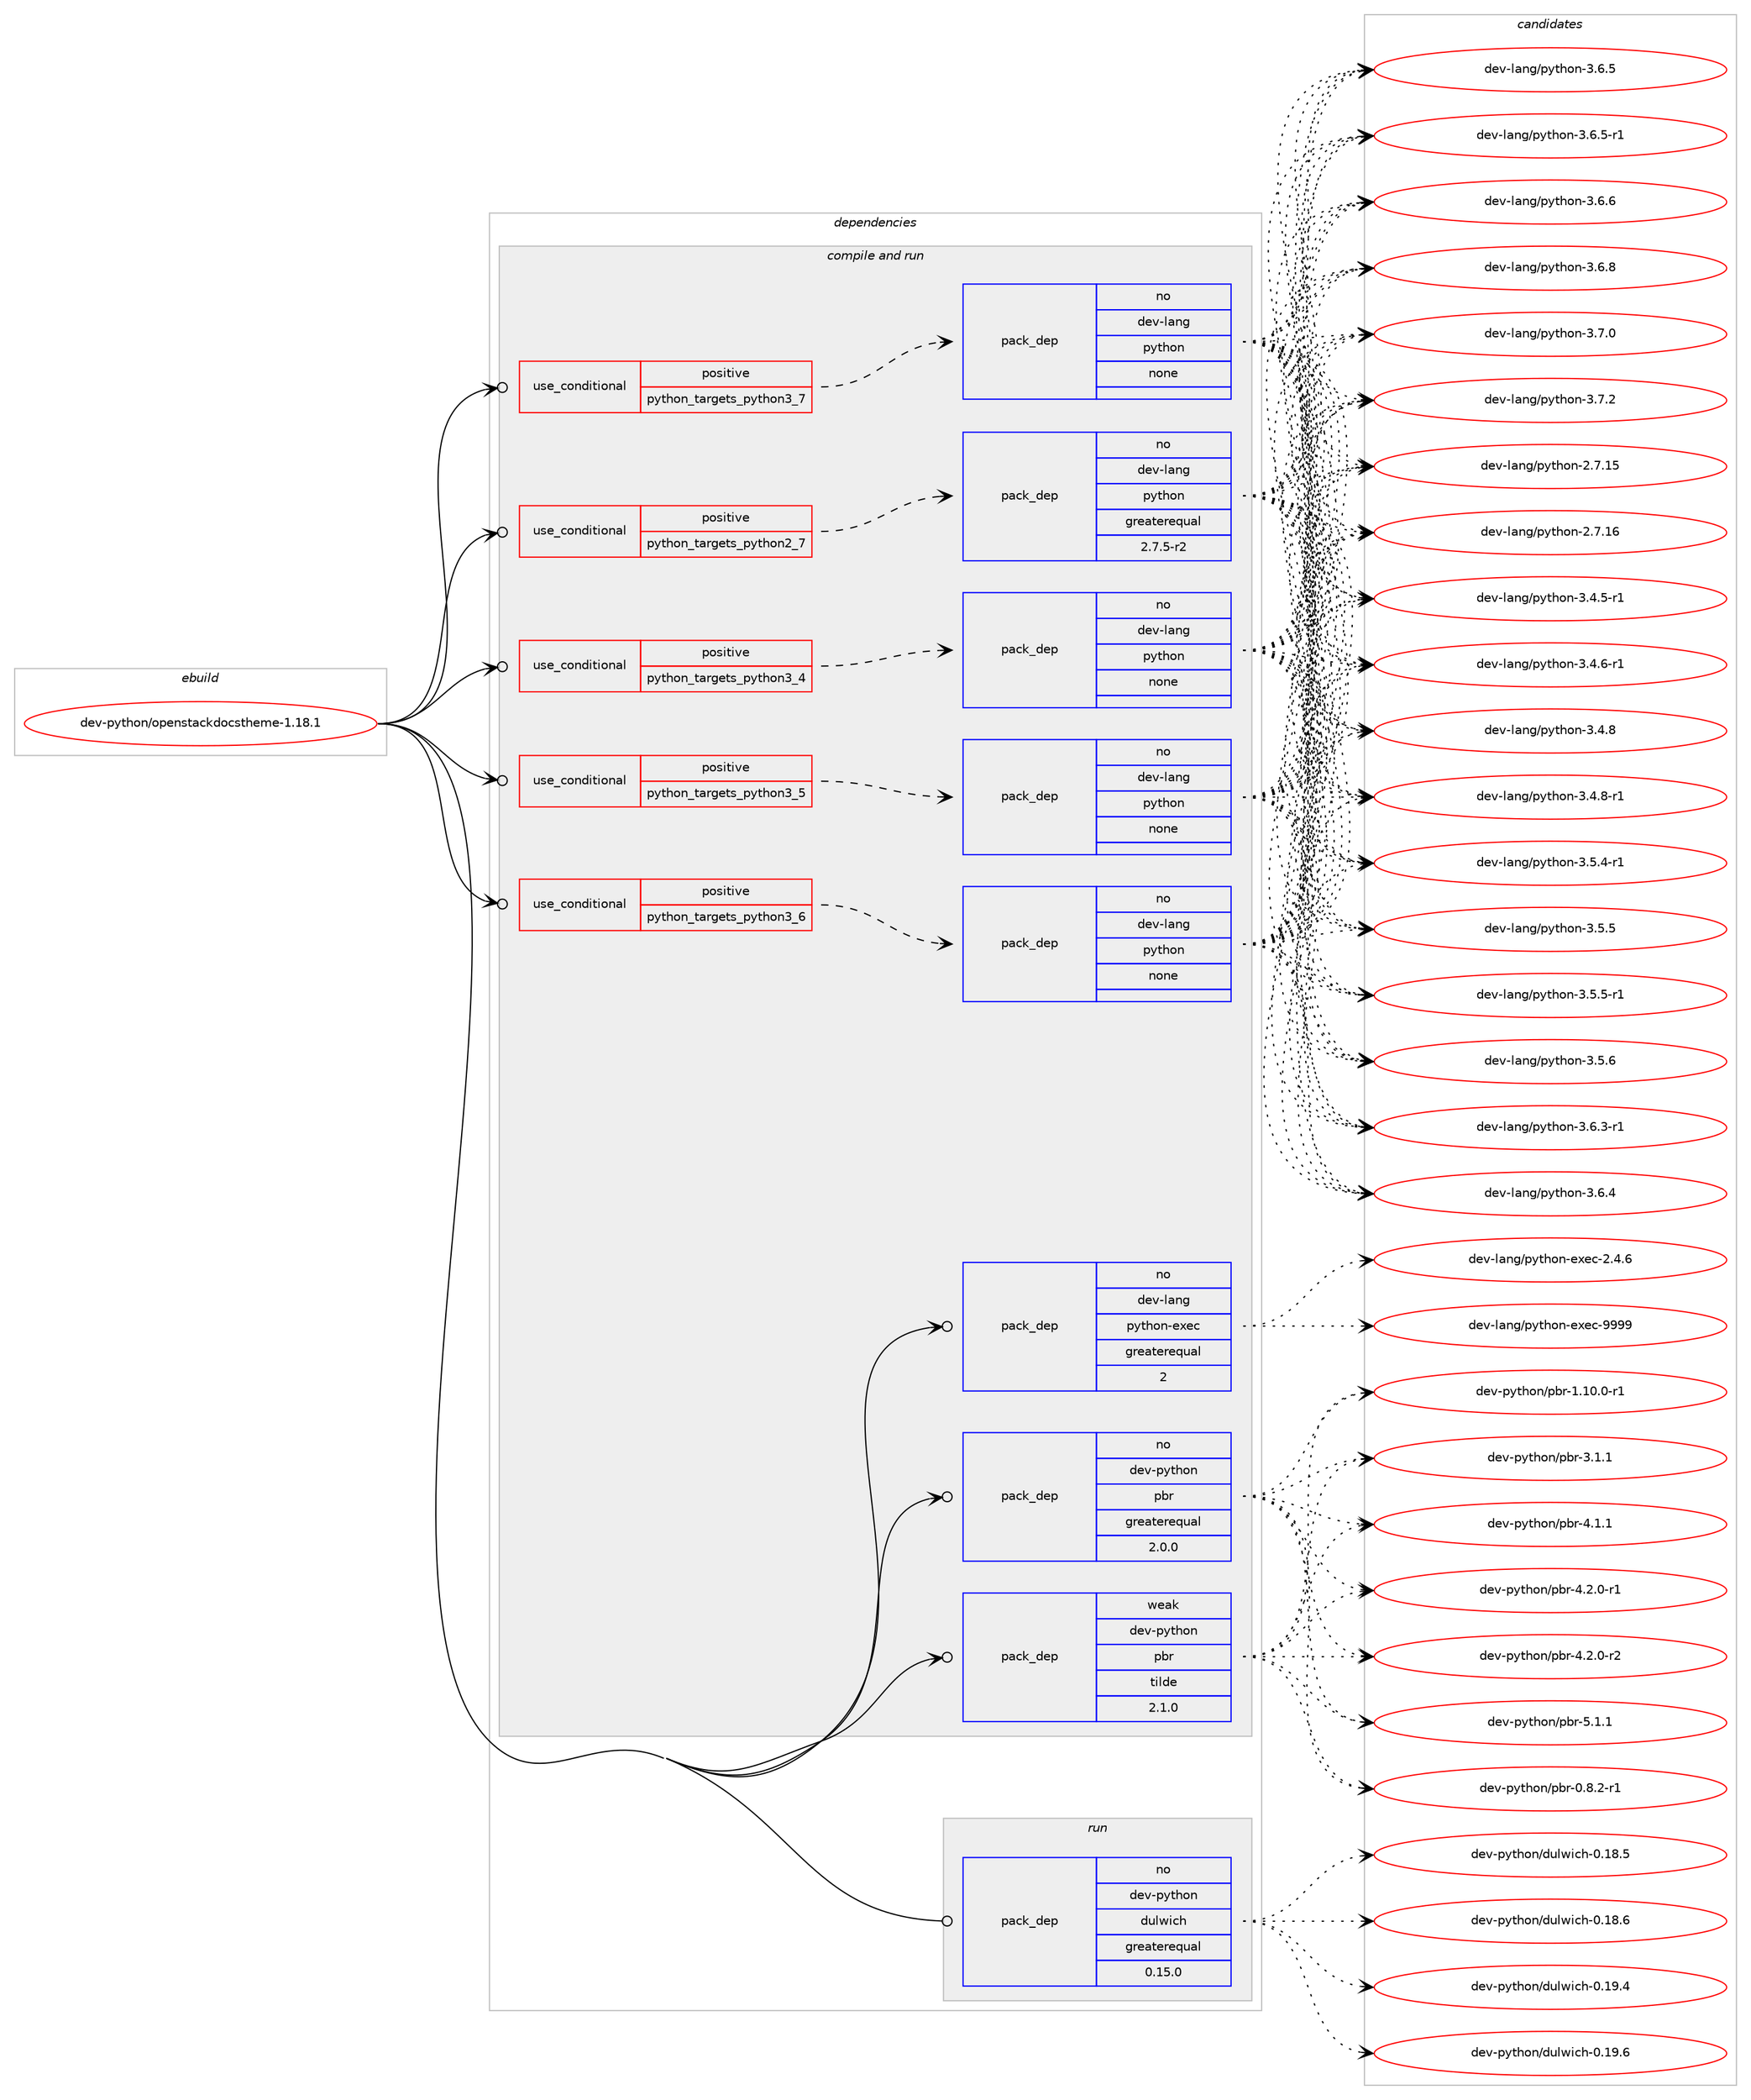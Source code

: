 digraph prolog {

# *************
# Graph options
# *************

newrank=true;
concentrate=true;
compound=true;
graph [rankdir=LR,fontname=Helvetica,fontsize=10,ranksep=1.5];#, ranksep=2.5, nodesep=0.2];
edge  [arrowhead=vee];
node  [fontname=Helvetica,fontsize=10];

# **********
# The ebuild
# **********

subgraph cluster_leftcol {
color=gray;
rank=same;
label=<<i>ebuild</i>>;
id [label="dev-python/openstackdocstheme-1.18.1", color=red, width=4, href="../dev-python/openstackdocstheme-1.18.1.svg"];
}

# ****************
# The dependencies
# ****************

subgraph cluster_midcol {
color=gray;
label=<<i>dependencies</i>>;
subgraph cluster_compile {
fillcolor="#eeeeee";
style=filled;
label=<<i>compile</i>>;
}
subgraph cluster_compileandrun {
fillcolor="#eeeeee";
style=filled;
label=<<i>compile and run</i>>;
subgraph cond378560 {
dependency1422020 [label=<<TABLE BORDER="0" CELLBORDER="1" CELLSPACING="0" CELLPADDING="4"><TR><TD ROWSPAN="3" CELLPADDING="10">use_conditional</TD></TR><TR><TD>positive</TD></TR><TR><TD>python_targets_python2_7</TD></TR></TABLE>>, shape=none, color=red];
subgraph pack1020183 {
dependency1422021 [label=<<TABLE BORDER="0" CELLBORDER="1" CELLSPACING="0" CELLPADDING="4" WIDTH="220"><TR><TD ROWSPAN="6" CELLPADDING="30">pack_dep</TD></TR><TR><TD WIDTH="110">no</TD></TR><TR><TD>dev-lang</TD></TR><TR><TD>python</TD></TR><TR><TD>greaterequal</TD></TR><TR><TD>2.7.5-r2</TD></TR></TABLE>>, shape=none, color=blue];
}
dependency1422020:e -> dependency1422021:w [weight=20,style="dashed",arrowhead="vee"];
}
id:e -> dependency1422020:w [weight=20,style="solid",arrowhead="odotvee"];
subgraph cond378561 {
dependency1422022 [label=<<TABLE BORDER="0" CELLBORDER="1" CELLSPACING="0" CELLPADDING="4"><TR><TD ROWSPAN="3" CELLPADDING="10">use_conditional</TD></TR><TR><TD>positive</TD></TR><TR><TD>python_targets_python3_4</TD></TR></TABLE>>, shape=none, color=red];
subgraph pack1020184 {
dependency1422023 [label=<<TABLE BORDER="0" CELLBORDER="1" CELLSPACING="0" CELLPADDING="4" WIDTH="220"><TR><TD ROWSPAN="6" CELLPADDING="30">pack_dep</TD></TR><TR><TD WIDTH="110">no</TD></TR><TR><TD>dev-lang</TD></TR><TR><TD>python</TD></TR><TR><TD>none</TD></TR><TR><TD></TD></TR></TABLE>>, shape=none, color=blue];
}
dependency1422022:e -> dependency1422023:w [weight=20,style="dashed",arrowhead="vee"];
}
id:e -> dependency1422022:w [weight=20,style="solid",arrowhead="odotvee"];
subgraph cond378562 {
dependency1422024 [label=<<TABLE BORDER="0" CELLBORDER="1" CELLSPACING="0" CELLPADDING="4"><TR><TD ROWSPAN="3" CELLPADDING="10">use_conditional</TD></TR><TR><TD>positive</TD></TR><TR><TD>python_targets_python3_5</TD></TR></TABLE>>, shape=none, color=red];
subgraph pack1020185 {
dependency1422025 [label=<<TABLE BORDER="0" CELLBORDER="1" CELLSPACING="0" CELLPADDING="4" WIDTH="220"><TR><TD ROWSPAN="6" CELLPADDING="30">pack_dep</TD></TR><TR><TD WIDTH="110">no</TD></TR><TR><TD>dev-lang</TD></TR><TR><TD>python</TD></TR><TR><TD>none</TD></TR><TR><TD></TD></TR></TABLE>>, shape=none, color=blue];
}
dependency1422024:e -> dependency1422025:w [weight=20,style="dashed",arrowhead="vee"];
}
id:e -> dependency1422024:w [weight=20,style="solid",arrowhead="odotvee"];
subgraph cond378563 {
dependency1422026 [label=<<TABLE BORDER="0" CELLBORDER="1" CELLSPACING="0" CELLPADDING="4"><TR><TD ROWSPAN="3" CELLPADDING="10">use_conditional</TD></TR><TR><TD>positive</TD></TR><TR><TD>python_targets_python3_6</TD></TR></TABLE>>, shape=none, color=red];
subgraph pack1020186 {
dependency1422027 [label=<<TABLE BORDER="0" CELLBORDER="1" CELLSPACING="0" CELLPADDING="4" WIDTH="220"><TR><TD ROWSPAN="6" CELLPADDING="30">pack_dep</TD></TR><TR><TD WIDTH="110">no</TD></TR><TR><TD>dev-lang</TD></TR><TR><TD>python</TD></TR><TR><TD>none</TD></TR><TR><TD></TD></TR></TABLE>>, shape=none, color=blue];
}
dependency1422026:e -> dependency1422027:w [weight=20,style="dashed",arrowhead="vee"];
}
id:e -> dependency1422026:w [weight=20,style="solid",arrowhead="odotvee"];
subgraph cond378564 {
dependency1422028 [label=<<TABLE BORDER="0" CELLBORDER="1" CELLSPACING="0" CELLPADDING="4"><TR><TD ROWSPAN="3" CELLPADDING="10">use_conditional</TD></TR><TR><TD>positive</TD></TR><TR><TD>python_targets_python3_7</TD></TR></TABLE>>, shape=none, color=red];
subgraph pack1020187 {
dependency1422029 [label=<<TABLE BORDER="0" CELLBORDER="1" CELLSPACING="0" CELLPADDING="4" WIDTH="220"><TR><TD ROWSPAN="6" CELLPADDING="30">pack_dep</TD></TR><TR><TD WIDTH="110">no</TD></TR><TR><TD>dev-lang</TD></TR><TR><TD>python</TD></TR><TR><TD>none</TD></TR><TR><TD></TD></TR></TABLE>>, shape=none, color=blue];
}
dependency1422028:e -> dependency1422029:w [weight=20,style="dashed",arrowhead="vee"];
}
id:e -> dependency1422028:w [weight=20,style="solid",arrowhead="odotvee"];
subgraph pack1020188 {
dependency1422030 [label=<<TABLE BORDER="0" CELLBORDER="1" CELLSPACING="0" CELLPADDING="4" WIDTH="220"><TR><TD ROWSPAN="6" CELLPADDING="30">pack_dep</TD></TR><TR><TD WIDTH="110">no</TD></TR><TR><TD>dev-lang</TD></TR><TR><TD>python-exec</TD></TR><TR><TD>greaterequal</TD></TR><TR><TD>2</TD></TR></TABLE>>, shape=none, color=blue];
}
id:e -> dependency1422030:w [weight=20,style="solid",arrowhead="odotvee"];
subgraph pack1020189 {
dependency1422031 [label=<<TABLE BORDER="0" CELLBORDER="1" CELLSPACING="0" CELLPADDING="4" WIDTH="220"><TR><TD ROWSPAN="6" CELLPADDING="30">pack_dep</TD></TR><TR><TD WIDTH="110">no</TD></TR><TR><TD>dev-python</TD></TR><TR><TD>pbr</TD></TR><TR><TD>greaterequal</TD></TR><TR><TD>2.0.0</TD></TR></TABLE>>, shape=none, color=blue];
}
id:e -> dependency1422031:w [weight=20,style="solid",arrowhead="odotvee"];
subgraph pack1020190 {
dependency1422032 [label=<<TABLE BORDER="0" CELLBORDER="1" CELLSPACING="0" CELLPADDING="4" WIDTH="220"><TR><TD ROWSPAN="6" CELLPADDING="30">pack_dep</TD></TR><TR><TD WIDTH="110">weak</TD></TR><TR><TD>dev-python</TD></TR><TR><TD>pbr</TD></TR><TR><TD>tilde</TD></TR><TR><TD>2.1.0</TD></TR></TABLE>>, shape=none, color=blue];
}
id:e -> dependency1422032:w [weight=20,style="solid",arrowhead="odotvee"];
}
subgraph cluster_run {
fillcolor="#eeeeee";
style=filled;
label=<<i>run</i>>;
subgraph pack1020191 {
dependency1422033 [label=<<TABLE BORDER="0" CELLBORDER="1" CELLSPACING="0" CELLPADDING="4" WIDTH="220"><TR><TD ROWSPAN="6" CELLPADDING="30">pack_dep</TD></TR><TR><TD WIDTH="110">no</TD></TR><TR><TD>dev-python</TD></TR><TR><TD>dulwich</TD></TR><TR><TD>greaterequal</TD></TR><TR><TD>0.15.0</TD></TR></TABLE>>, shape=none, color=blue];
}
id:e -> dependency1422033:w [weight=20,style="solid",arrowhead="odot"];
}
}

# **************
# The candidates
# **************

subgraph cluster_choices {
rank=same;
color=gray;
label=<<i>candidates</i>>;

subgraph choice1020183 {
color=black;
nodesep=1;
choice10010111845108971101034711212111610411111045504655464953 [label="dev-lang/python-2.7.15", color=red, width=4,href="../dev-lang/python-2.7.15.svg"];
choice10010111845108971101034711212111610411111045504655464954 [label="dev-lang/python-2.7.16", color=red, width=4,href="../dev-lang/python-2.7.16.svg"];
choice1001011184510897110103471121211161041111104551465246534511449 [label="dev-lang/python-3.4.5-r1", color=red, width=4,href="../dev-lang/python-3.4.5-r1.svg"];
choice1001011184510897110103471121211161041111104551465246544511449 [label="dev-lang/python-3.4.6-r1", color=red, width=4,href="../dev-lang/python-3.4.6-r1.svg"];
choice100101118451089711010347112121116104111110455146524656 [label="dev-lang/python-3.4.8", color=red, width=4,href="../dev-lang/python-3.4.8.svg"];
choice1001011184510897110103471121211161041111104551465246564511449 [label="dev-lang/python-3.4.8-r1", color=red, width=4,href="../dev-lang/python-3.4.8-r1.svg"];
choice1001011184510897110103471121211161041111104551465346524511449 [label="dev-lang/python-3.5.4-r1", color=red, width=4,href="../dev-lang/python-3.5.4-r1.svg"];
choice100101118451089711010347112121116104111110455146534653 [label="dev-lang/python-3.5.5", color=red, width=4,href="../dev-lang/python-3.5.5.svg"];
choice1001011184510897110103471121211161041111104551465346534511449 [label="dev-lang/python-3.5.5-r1", color=red, width=4,href="../dev-lang/python-3.5.5-r1.svg"];
choice100101118451089711010347112121116104111110455146534654 [label="dev-lang/python-3.5.6", color=red, width=4,href="../dev-lang/python-3.5.6.svg"];
choice1001011184510897110103471121211161041111104551465446514511449 [label="dev-lang/python-3.6.3-r1", color=red, width=4,href="../dev-lang/python-3.6.3-r1.svg"];
choice100101118451089711010347112121116104111110455146544652 [label="dev-lang/python-3.6.4", color=red, width=4,href="../dev-lang/python-3.6.4.svg"];
choice100101118451089711010347112121116104111110455146544653 [label="dev-lang/python-3.6.5", color=red, width=4,href="../dev-lang/python-3.6.5.svg"];
choice1001011184510897110103471121211161041111104551465446534511449 [label="dev-lang/python-3.6.5-r1", color=red, width=4,href="../dev-lang/python-3.6.5-r1.svg"];
choice100101118451089711010347112121116104111110455146544654 [label="dev-lang/python-3.6.6", color=red, width=4,href="../dev-lang/python-3.6.6.svg"];
choice100101118451089711010347112121116104111110455146544656 [label="dev-lang/python-3.6.8", color=red, width=4,href="../dev-lang/python-3.6.8.svg"];
choice100101118451089711010347112121116104111110455146554648 [label="dev-lang/python-3.7.0", color=red, width=4,href="../dev-lang/python-3.7.0.svg"];
choice100101118451089711010347112121116104111110455146554650 [label="dev-lang/python-3.7.2", color=red, width=4,href="../dev-lang/python-3.7.2.svg"];
dependency1422021:e -> choice10010111845108971101034711212111610411111045504655464953:w [style=dotted,weight="100"];
dependency1422021:e -> choice10010111845108971101034711212111610411111045504655464954:w [style=dotted,weight="100"];
dependency1422021:e -> choice1001011184510897110103471121211161041111104551465246534511449:w [style=dotted,weight="100"];
dependency1422021:e -> choice1001011184510897110103471121211161041111104551465246544511449:w [style=dotted,weight="100"];
dependency1422021:e -> choice100101118451089711010347112121116104111110455146524656:w [style=dotted,weight="100"];
dependency1422021:e -> choice1001011184510897110103471121211161041111104551465246564511449:w [style=dotted,weight="100"];
dependency1422021:e -> choice1001011184510897110103471121211161041111104551465346524511449:w [style=dotted,weight="100"];
dependency1422021:e -> choice100101118451089711010347112121116104111110455146534653:w [style=dotted,weight="100"];
dependency1422021:e -> choice1001011184510897110103471121211161041111104551465346534511449:w [style=dotted,weight="100"];
dependency1422021:e -> choice100101118451089711010347112121116104111110455146534654:w [style=dotted,weight="100"];
dependency1422021:e -> choice1001011184510897110103471121211161041111104551465446514511449:w [style=dotted,weight="100"];
dependency1422021:e -> choice100101118451089711010347112121116104111110455146544652:w [style=dotted,weight="100"];
dependency1422021:e -> choice100101118451089711010347112121116104111110455146544653:w [style=dotted,weight="100"];
dependency1422021:e -> choice1001011184510897110103471121211161041111104551465446534511449:w [style=dotted,weight="100"];
dependency1422021:e -> choice100101118451089711010347112121116104111110455146544654:w [style=dotted,weight="100"];
dependency1422021:e -> choice100101118451089711010347112121116104111110455146544656:w [style=dotted,weight="100"];
dependency1422021:e -> choice100101118451089711010347112121116104111110455146554648:w [style=dotted,weight="100"];
dependency1422021:e -> choice100101118451089711010347112121116104111110455146554650:w [style=dotted,weight="100"];
}
subgraph choice1020184 {
color=black;
nodesep=1;
choice10010111845108971101034711212111610411111045504655464953 [label="dev-lang/python-2.7.15", color=red, width=4,href="../dev-lang/python-2.7.15.svg"];
choice10010111845108971101034711212111610411111045504655464954 [label="dev-lang/python-2.7.16", color=red, width=4,href="../dev-lang/python-2.7.16.svg"];
choice1001011184510897110103471121211161041111104551465246534511449 [label="dev-lang/python-3.4.5-r1", color=red, width=4,href="../dev-lang/python-3.4.5-r1.svg"];
choice1001011184510897110103471121211161041111104551465246544511449 [label="dev-lang/python-3.4.6-r1", color=red, width=4,href="../dev-lang/python-3.4.6-r1.svg"];
choice100101118451089711010347112121116104111110455146524656 [label="dev-lang/python-3.4.8", color=red, width=4,href="../dev-lang/python-3.4.8.svg"];
choice1001011184510897110103471121211161041111104551465246564511449 [label="dev-lang/python-3.4.8-r1", color=red, width=4,href="../dev-lang/python-3.4.8-r1.svg"];
choice1001011184510897110103471121211161041111104551465346524511449 [label="dev-lang/python-3.5.4-r1", color=red, width=4,href="../dev-lang/python-3.5.4-r1.svg"];
choice100101118451089711010347112121116104111110455146534653 [label="dev-lang/python-3.5.5", color=red, width=4,href="../dev-lang/python-3.5.5.svg"];
choice1001011184510897110103471121211161041111104551465346534511449 [label="dev-lang/python-3.5.5-r1", color=red, width=4,href="../dev-lang/python-3.5.5-r1.svg"];
choice100101118451089711010347112121116104111110455146534654 [label="dev-lang/python-3.5.6", color=red, width=4,href="../dev-lang/python-3.5.6.svg"];
choice1001011184510897110103471121211161041111104551465446514511449 [label="dev-lang/python-3.6.3-r1", color=red, width=4,href="../dev-lang/python-3.6.3-r1.svg"];
choice100101118451089711010347112121116104111110455146544652 [label="dev-lang/python-3.6.4", color=red, width=4,href="../dev-lang/python-3.6.4.svg"];
choice100101118451089711010347112121116104111110455146544653 [label="dev-lang/python-3.6.5", color=red, width=4,href="../dev-lang/python-3.6.5.svg"];
choice1001011184510897110103471121211161041111104551465446534511449 [label="dev-lang/python-3.6.5-r1", color=red, width=4,href="../dev-lang/python-3.6.5-r1.svg"];
choice100101118451089711010347112121116104111110455146544654 [label="dev-lang/python-3.6.6", color=red, width=4,href="../dev-lang/python-3.6.6.svg"];
choice100101118451089711010347112121116104111110455146544656 [label="dev-lang/python-3.6.8", color=red, width=4,href="../dev-lang/python-3.6.8.svg"];
choice100101118451089711010347112121116104111110455146554648 [label="dev-lang/python-3.7.0", color=red, width=4,href="../dev-lang/python-3.7.0.svg"];
choice100101118451089711010347112121116104111110455146554650 [label="dev-lang/python-3.7.2", color=red, width=4,href="../dev-lang/python-3.7.2.svg"];
dependency1422023:e -> choice10010111845108971101034711212111610411111045504655464953:w [style=dotted,weight="100"];
dependency1422023:e -> choice10010111845108971101034711212111610411111045504655464954:w [style=dotted,weight="100"];
dependency1422023:e -> choice1001011184510897110103471121211161041111104551465246534511449:w [style=dotted,weight="100"];
dependency1422023:e -> choice1001011184510897110103471121211161041111104551465246544511449:w [style=dotted,weight="100"];
dependency1422023:e -> choice100101118451089711010347112121116104111110455146524656:w [style=dotted,weight="100"];
dependency1422023:e -> choice1001011184510897110103471121211161041111104551465246564511449:w [style=dotted,weight="100"];
dependency1422023:e -> choice1001011184510897110103471121211161041111104551465346524511449:w [style=dotted,weight="100"];
dependency1422023:e -> choice100101118451089711010347112121116104111110455146534653:w [style=dotted,weight="100"];
dependency1422023:e -> choice1001011184510897110103471121211161041111104551465346534511449:w [style=dotted,weight="100"];
dependency1422023:e -> choice100101118451089711010347112121116104111110455146534654:w [style=dotted,weight="100"];
dependency1422023:e -> choice1001011184510897110103471121211161041111104551465446514511449:w [style=dotted,weight="100"];
dependency1422023:e -> choice100101118451089711010347112121116104111110455146544652:w [style=dotted,weight="100"];
dependency1422023:e -> choice100101118451089711010347112121116104111110455146544653:w [style=dotted,weight="100"];
dependency1422023:e -> choice1001011184510897110103471121211161041111104551465446534511449:w [style=dotted,weight="100"];
dependency1422023:e -> choice100101118451089711010347112121116104111110455146544654:w [style=dotted,weight="100"];
dependency1422023:e -> choice100101118451089711010347112121116104111110455146544656:w [style=dotted,weight="100"];
dependency1422023:e -> choice100101118451089711010347112121116104111110455146554648:w [style=dotted,weight="100"];
dependency1422023:e -> choice100101118451089711010347112121116104111110455146554650:w [style=dotted,weight="100"];
}
subgraph choice1020185 {
color=black;
nodesep=1;
choice10010111845108971101034711212111610411111045504655464953 [label="dev-lang/python-2.7.15", color=red, width=4,href="../dev-lang/python-2.7.15.svg"];
choice10010111845108971101034711212111610411111045504655464954 [label="dev-lang/python-2.7.16", color=red, width=4,href="../dev-lang/python-2.7.16.svg"];
choice1001011184510897110103471121211161041111104551465246534511449 [label="dev-lang/python-3.4.5-r1", color=red, width=4,href="../dev-lang/python-3.4.5-r1.svg"];
choice1001011184510897110103471121211161041111104551465246544511449 [label="dev-lang/python-3.4.6-r1", color=red, width=4,href="../dev-lang/python-3.4.6-r1.svg"];
choice100101118451089711010347112121116104111110455146524656 [label="dev-lang/python-3.4.8", color=red, width=4,href="../dev-lang/python-3.4.8.svg"];
choice1001011184510897110103471121211161041111104551465246564511449 [label="dev-lang/python-3.4.8-r1", color=red, width=4,href="../dev-lang/python-3.4.8-r1.svg"];
choice1001011184510897110103471121211161041111104551465346524511449 [label="dev-lang/python-3.5.4-r1", color=red, width=4,href="../dev-lang/python-3.5.4-r1.svg"];
choice100101118451089711010347112121116104111110455146534653 [label="dev-lang/python-3.5.5", color=red, width=4,href="../dev-lang/python-3.5.5.svg"];
choice1001011184510897110103471121211161041111104551465346534511449 [label="dev-lang/python-3.5.5-r1", color=red, width=4,href="../dev-lang/python-3.5.5-r1.svg"];
choice100101118451089711010347112121116104111110455146534654 [label="dev-lang/python-3.5.6", color=red, width=4,href="../dev-lang/python-3.5.6.svg"];
choice1001011184510897110103471121211161041111104551465446514511449 [label="dev-lang/python-3.6.3-r1", color=red, width=4,href="../dev-lang/python-3.6.3-r1.svg"];
choice100101118451089711010347112121116104111110455146544652 [label="dev-lang/python-3.6.4", color=red, width=4,href="../dev-lang/python-3.6.4.svg"];
choice100101118451089711010347112121116104111110455146544653 [label="dev-lang/python-3.6.5", color=red, width=4,href="../dev-lang/python-3.6.5.svg"];
choice1001011184510897110103471121211161041111104551465446534511449 [label="dev-lang/python-3.6.5-r1", color=red, width=4,href="../dev-lang/python-3.6.5-r1.svg"];
choice100101118451089711010347112121116104111110455146544654 [label="dev-lang/python-3.6.6", color=red, width=4,href="../dev-lang/python-3.6.6.svg"];
choice100101118451089711010347112121116104111110455146544656 [label="dev-lang/python-3.6.8", color=red, width=4,href="../dev-lang/python-3.6.8.svg"];
choice100101118451089711010347112121116104111110455146554648 [label="dev-lang/python-3.7.0", color=red, width=4,href="../dev-lang/python-3.7.0.svg"];
choice100101118451089711010347112121116104111110455146554650 [label="dev-lang/python-3.7.2", color=red, width=4,href="../dev-lang/python-3.7.2.svg"];
dependency1422025:e -> choice10010111845108971101034711212111610411111045504655464953:w [style=dotted,weight="100"];
dependency1422025:e -> choice10010111845108971101034711212111610411111045504655464954:w [style=dotted,weight="100"];
dependency1422025:e -> choice1001011184510897110103471121211161041111104551465246534511449:w [style=dotted,weight="100"];
dependency1422025:e -> choice1001011184510897110103471121211161041111104551465246544511449:w [style=dotted,weight="100"];
dependency1422025:e -> choice100101118451089711010347112121116104111110455146524656:w [style=dotted,weight="100"];
dependency1422025:e -> choice1001011184510897110103471121211161041111104551465246564511449:w [style=dotted,weight="100"];
dependency1422025:e -> choice1001011184510897110103471121211161041111104551465346524511449:w [style=dotted,weight="100"];
dependency1422025:e -> choice100101118451089711010347112121116104111110455146534653:w [style=dotted,weight="100"];
dependency1422025:e -> choice1001011184510897110103471121211161041111104551465346534511449:w [style=dotted,weight="100"];
dependency1422025:e -> choice100101118451089711010347112121116104111110455146534654:w [style=dotted,weight="100"];
dependency1422025:e -> choice1001011184510897110103471121211161041111104551465446514511449:w [style=dotted,weight="100"];
dependency1422025:e -> choice100101118451089711010347112121116104111110455146544652:w [style=dotted,weight="100"];
dependency1422025:e -> choice100101118451089711010347112121116104111110455146544653:w [style=dotted,weight="100"];
dependency1422025:e -> choice1001011184510897110103471121211161041111104551465446534511449:w [style=dotted,weight="100"];
dependency1422025:e -> choice100101118451089711010347112121116104111110455146544654:w [style=dotted,weight="100"];
dependency1422025:e -> choice100101118451089711010347112121116104111110455146544656:w [style=dotted,weight="100"];
dependency1422025:e -> choice100101118451089711010347112121116104111110455146554648:w [style=dotted,weight="100"];
dependency1422025:e -> choice100101118451089711010347112121116104111110455146554650:w [style=dotted,weight="100"];
}
subgraph choice1020186 {
color=black;
nodesep=1;
choice10010111845108971101034711212111610411111045504655464953 [label="dev-lang/python-2.7.15", color=red, width=4,href="../dev-lang/python-2.7.15.svg"];
choice10010111845108971101034711212111610411111045504655464954 [label="dev-lang/python-2.7.16", color=red, width=4,href="../dev-lang/python-2.7.16.svg"];
choice1001011184510897110103471121211161041111104551465246534511449 [label="dev-lang/python-3.4.5-r1", color=red, width=4,href="../dev-lang/python-3.4.5-r1.svg"];
choice1001011184510897110103471121211161041111104551465246544511449 [label="dev-lang/python-3.4.6-r1", color=red, width=4,href="../dev-lang/python-3.4.6-r1.svg"];
choice100101118451089711010347112121116104111110455146524656 [label="dev-lang/python-3.4.8", color=red, width=4,href="../dev-lang/python-3.4.8.svg"];
choice1001011184510897110103471121211161041111104551465246564511449 [label="dev-lang/python-3.4.8-r1", color=red, width=4,href="../dev-lang/python-3.4.8-r1.svg"];
choice1001011184510897110103471121211161041111104551465346524511449 [label="dev-lang/python-3.5.4-r1", color=red, width=4,href="../dev-lang/python-3.5.4-r1.svg"];
choice100101118451089711010347112121116104111110455146534653 [label="dev-lang/python-3.5.5", color=red, width=4,href="../dev-lang/python-3.5.5.svg"];
choice1001011184510897110103471121211161041111104551465346534511449 [label="dev-lang/python-3.5.5-r1", color=red, width=4,href="../dev-lang/python-3.5.5-r1.svg"];
choice100101118451089711010347112121116104111110455146534654 [label="dev-lang/python-3.5.6", color=red, width=4,href="../dev-lang/python-3.5.6.svg"];
choice1001011184510897110103471121211161041111104551465446514511449 [label="dev-lang/python-3.6.3-r1", color=red, width=4,href="../dev-lang/python-3.6.3-r1.svg"];
choice100101118451089711010347112121116104111110455146544652 [label="dev-lang/python-3.6.4", color=red, width=4,href="../dev-lang/python-3.6.4.svg"];
choice100101118451089711010347112121116104111110455146544653 [label="dev-lang/python-3.6.5", color=red, width=4,href="../dev-lang/python-3.6.5.svg"];
choice1001011184510897110103471121211161041111104551465446534511449 [label="dev-lang/python-3.6.5-r1", color=red, width=4,href="../dev-lang/python-3.6.5-r1.svg"];
choice100101118451089711010347112121116104111110455146544654 [label="dev-lang/python-3.6.6", color=red, width=4,href="../dev-lang/python-3.6.6.svg"];
choice100101118451089711010347112121116104111110455146544656 [label="dev-lang/python-3.6.8", color=red, width=4,href="../dev-lang/python-3.6.8.svg"];
choice100101118451089711010347112121116104111110455146554648 [label="dev-lang/python-3.7.0", color=red, width=4,href="../dev-lang/python-3.7.0.svg"];
choice100101118451089711010347112121116104111110455146554650 [label="dev-lang/python-3.7.2", color=red, width=4,href="../dev-lang/python-3.7.2.svg"];
dependency1422027:e -> choice10010111845108971101034711212111610411111045504655464953:w [style=dotted,weight="100"];
dependency1422027:e -> choice10010111845108971101034711212111610411111045504655464954:w [style=dotted,weight="100"];
dependency1422027:e -> choice1001011184510897110103471121211161041111104551465246534511449:w [style=dotted,weight="100"];
dependency1422027:e -> choice1001011184510897110103471121211161041111104551465246544511449:w [style=dotted,weight="100"];
dependency1422027:e -> choice100101118451089711010347112121116104111110455146524656:w [style=dotted,weight="100"];
dependency1422027:e -> choice1001011184510897110103471121211161041111104551465246564511449:w [style=dotted,weight="100"];
dependency1422027:e -> choice1001011184510897110103471121211161041111104551465346524511449:w [style=dotted,weight="100"];
dependency1422027:e -> choice100101118451089711010347112121116104111110455146534653:w [style=dotted,weight="100"];
dependency1422027:e -> choice1001011184510897110103471121211161041111104551465346534511449:w [style=dotted,weight="100"];
dependency1422027:e -> choice100101118451089711010347112121116104111110455146534654:w [style=dotted,weight="100"];
dependency1422027:e -> choice1001011184510897110103471121211161041111104551465446514511449:w [style=dotted,weight="100"];
dependency1422027:e -> choice100101118451089711010347112121116104111110455146544652:w [style=dotted,weight="100"];
dependency1422027:e -> choice100101118451089711010347112121116104111110455146544653:w [style=dotted,weight="100"];
dependency1422027:e -> choice1001011184510897110103471121211161041111104551465446534511449:w [style=dotted,weight="100"];
dependency1422027:e -> choice100101118451089711010347112121116104111110455146544654:w [style=dotted,weight="100"];
dependency1422027:e -> choice100101118451089711010347112121116104111110455146544656:w [style=dotted,weight="100"];
dependency1422027:e -> choice100101118451089711010347112121116104111110455146554648:w [style=dotted,weight="100"];
dependency1422027:e -> choice100101118451089711010347112121116104111110455146554650:w [style=dotted,weight="100"];
}
subgraph choice1020187 {
color=black;
nodesep=1;
choice10010111845108971101034711212111610411111045504655464953 [label="dev-lang/python-2.7.15", color=red, width=4,href="../dev-lang/python-2.7.15.svg"];
choice10010111845108971101034711212111610411111045504655464954 [label="dev-lang/python-2.7.16", color=red, width=4,href="../dev-lang/python-2.7.16.svg"];
choice1001011184510897110103471121211161041111104551465246534511449 [label="dev-lang/python-3.4.5-r1", color=red, width=4,href="../dev-lang/python-3.4.5-r1.svg"];
choice1001011184510897110103471121211161041111104551465246544511449 [label="dev-lang/python-3.4.6-r1", color=red, width=4,href="../dev-lang/python-3.4.6-r1.svg"];
choice100101118451089711010347112121116104111110455146524656 [label="dev-lang/python-3.4.8", color=red, width=4,href="../dev-lang/python-3.4.8.svg"];
choice1001011184510897110103471121211161041111104551465246564511449 [label="dev-lang/python-3.4.8-r1", color=red, width=4,href="../dev-lang/python-3.4.8-r1.svg"];
choice1001011184510897110103471121211161041111104551465346524511449 [label="dev-lang/python-3.5.4-r1", color=red, width=4,href="../dev-lang/python-3.5.4-r1.svg"];
choice100101118451089711010347112121116104111110455146534653 [label="dev-lang/python-3.5.5", color=red, width=4,href="../dev-lang/python-3.5.5.svg"];
choice1001011184510897110103471121211161041111104551465346534511449 [label="dev-lang/python-3.5.5-r1", color=red, width=4,href="../dev-lang/python-3.5.5-r1.svg"];
choice100101118451089711010347112121116104111110455146534654 [label="dev-lang/python-3.5.6", color=red, width=4,href="../dev-lang/python-3.5.6.svg"];
choice1001011184510897110103471121211161041111104551465446514511449 [label="dev-lang/python-3.6.3-r1", color=red, width=4,href="../dev-lang/python-3.6.3-r1.svg"];
choice100101118451089711010347112121116104111110455146544652 [label="dev-lang/python-3.6.4", color=red, width=4,href="../dev-lang/python-3.6.4.svg"];
choice100101118451089711010347112121116104111110455146544653 [label="dev-lang/python-3.6.5", color=red, width=4,href="../dev-lang/python-3.6.5.svg"];
choice1001011184510897110103471121211161041111104551465446534511449 [label="dev-lang/python-3.6.5-r1", color=red, width=4,href="../dev-lang/python-3.6.5-r1.svg"];
choice100101118451089711010347112121116104111110455146544654 [label="dev-lang/python-3.6.6", color=red, width=4,href="../dev-lang/python-3.6.6.svg"];
choice100101118451089711010347112121116104111110455146544656 [label="dev-lang/python-3.6.8", color=red, width=4,href="../dev-lang/python-3.6.8.svg"];
choice100101118451089711010347112121116104111110455146554648 [label="dev-lang/python-3.7.0", color=red, width=4,href="../dev-lang/python-3.7.0.svg"];
choice100101118451089711010347112121116104111110455146554650 [label="dev-lang/python-3.7.2", color=red, width=4,href="../dev-lang/python-3.7.2.svg"];
dependency1422029:e -> choice10010111845108971101034711212111610411111045504655464953:w [style=dotted,weight="100"];
dependency1422029:e -> choice10010111845108971101034711212111610411111045504655464954:w [style=dotted,weight="100"];
dependency1422029:e -> choice1001011184510897110103471121211161041111104551465246534511449:w [style=dotted,weight="100"];
dependency1422029:e -> choice1001011184510897110103471121211161041111104551465246544511449:w [style=dotted,weight="100"];
dependency1422029:e -> choice100101118451089711010347112121116104111110455146524656:w [style=dotted,weight="100"];
dependency1422029:e -> choice1001011184510897110103471121211161041111104551465246564511449:w [style=dotted,weight="100"];
dependency1422029:e -> choice1001011184510897110103471121211161041111104551465346524511449:w [style=dotted,weight="100"];
dependency1422029:e -> choice100101118451089711010347112121116104111110455146534653:w [style=dotted,weight="100"];
dependency1422029:e -> choice1001011184510897110103471121211161041111104551465346534511449:w [style=dotted,weight="100"];
dependency1422029:e -> choice100101118451089711010347112121116104111110455146534654:w [style=dotted,weight="100"];
dependency1422029:e -> choice1001011184510897110103471121211161041111104551465446514511449:w [style=dotted,weight="100"];
dependency1422029:e -> choice100101118451089711010347112121116104111110455146544652:w [style=dotted,weight="100"];
dependency1422029:e -> choice100101118451089711010347112121116104111110455146544653:w [style=dotted,weight="100"];
dependency1422029:e -> choice1001011184510897110103471121211161041111104551465446534511449:w [style=dotted,weight="100"];
dependency1422029:e -> choice100101118451089711010347112121116104111110455146544654:w [style=dotted,weight="100"];
dependency1422029:e -> choice100101118451089711010347112121116104111110455146544656:w [style=dotted,weight="100"];
dependency1422029:e -> choice100101118451089711010347112121116104111110455146554648:w [style=dotted,weight="100"];
dependency1422029:e -> choice100101118451089711010347112121116104111110455146554650:w [style=dotted,weight="100"];
}
subgraph choice1020188 {
color=black;
nodesep=1;
choice1001011184510897110103471121211161041111104510112010199455046524654 [label="dev-lang/python-exec-2.4.6", color=red, width=4,href="../dev-lang/python-exec-2.4.6.svg"];
choice10010111845108971101034711212111610411111045101120101994557575757 [label="dev-lang/python-exec-9999", color=red, width=4,href="../dev-lang/python-exec-9999.svg"];
dependency1422030:e -> choice1001011184510897110103471121211161041111104510112010199455046524654:w [style=dotted,weight="100"];
dependency1422030:e -> choice10010111845108971101034711212111610411111045101120101994557575757:w [style=dotted,weight="100"];
}
subgraph choice1020189 {
color=black;
nodesep=1;
choice1001011184511212111610411111047112981144548465646504511449 [label="dev-python/pbr-0.8.2-r1", color=red, width=4,href="../dev-python/pbr-0.8.2-r1.svg"];
choice100101118451121211161041111104711298114454946494846484511449 [label="dev-python/pbr-1.10.0-r1", color=red, width=4,href="../dev-python/pbr-1.10.0-r1.svg"];
choice100101118451121211161041111104711298114455146494649 [label="dev-python/pbr-3.1.1", color=red, width=4,href="../dev-python/pbr-3.1.1.svg"];
choice100101118451121211161041111104711298114455246494649 [label="dev-python/pbr-4.1.1", color=red, width=4,href="../dev-python/pbr-4.1.1.svg"];
choice1001011184511212111610411111047112981144552465046484511449 [label="dev-python/pbr-4.2.0-r1", color=red, width=4,href="../dev-python/pbr-4.2.0-r1.svg"];
choice1001011184511212111610411111047112981144552465046484511450 [label="dev-python/pbr-4.2.0-r2", color=red, width=4,href="../dev-python/pbr-4.2.0-r2.svg"];
choice100101118451121211161041111104711298114455346494649 [label="dev-python/pbr-5.1.1", color=red, width=4,href="../dev-python/pbr-5.1.1.svg"];
dependency1422031:e -> choice1001011184511212111610411111047112981144548465646504511449:w [style=dotted,weight="100"];
dependency1422031:e -> choice100101118451121211161041111104711298114454946494846484511449:w [style=dotted,weight="100"];
dependency1422031:e -> choice100101118451121211161041111104711298114455146494649:w [style=dotted,weight="100"];
dependency1422031:e -> choice100101118451121211161041111104711298114455246494649:w [style=dotted,weight="100"];
dependency1422031:e -> choice1001011184511212111610411111047112981144552465046484511449:w [style=dotted,weight="100"];
dependency1422031:e -> choice1001011184511212111610411111047112981144552465046484511450:w [style=dotted,weight="100"];
dependency1422031:e -> choice100101118451121211161041111104711298114455346494649:w [style=dotted,weight="100"];
}
subgraph choice1020190 {
color=black;
nodesep=1;
choice1001011184511212111610411111047112981144548465646504511449 [label="dev-python/pbr-0.8.2-r1", color=red, width=4,href="../dev-python/pbr-0.8.2-r1.svg"];
choice100101118451121211161041111104711298114454946494846484511449 [label="dev-python/pbr-1.10.0-r1", color=red, width=4,href="../dev-python/pbr-1.10.0-r1.svg"];
choice100101118451121211161041111104711298114455146494649 [label="dev-python/pbr-3.1.1", color=red, width=4,href="../dev-python/pbr-3.1.1.svg"];
choice100101118451121211161041111104711298114455246494649 [label="dev-python/pbr-4.1.1", color=red, width=4,href="../dev-python/pbr-4.1.1.svg"];
choice1001011184511212111610411111047112981144552465046484511449 [label="dev-python/pbr-4.2.0-r1", color=red, width=4,href="../dev-python/pbr-4.2.0-r1.svg"];
choice1001011184511212111610411111047112981144552465046484511450 [label="dev-python/pbr-4.2.0-r2", color=red, width=4,href="../dev-python/pbr-4.2.0-r2.svg"];
choice100101118451121211161041111104711298114455346494649 [label="dev-python/pbr-5.1.1", color=red, width=4,href="../dev-python/pbr-5.1.1.svg"];
dependency1422032:e -> choice1001011184511212111610411111047112981144548465646504511449:w [style=dotted,weight="100"];
dependency1422032:e -> choice100101118451121211161041111104711298114454946494846484511449:w [style=dotted,weight="100"];
dependency1422032:e -> choice100101118451121211161041111104711298114455146494649:w [style=dotted,weight="100"];
dependency1422032:e -> choice100101118451121211161041111104711298114455246494649:w [style=dotted,weight="100"];
dependency1422032:e -> choice1001011184511212111610411111047112981144552465046484511449:w [style=dotted,weight="100"];
dependency1422032:e -> choice1001011184511212111610411111047112981144552465046484511450:w [style=dotted,weight="100"];
dependency1422032:e -> choice100101118451121211161041111104711298114455346494649:w [style=dotted,weight="100"];
}
subgraph choice1020191 {
color=black;
nodesep=1;
choice10010111845112121116104111110471001171081191059910445484649564653 [label="dev-python/dulwich-0.18.5", color=red, width=4,href="../dev-python/dulwich-0.18.5.svg"];
choice10010111845112121116104111110471001171081191059910445484649564654 [label="dev-python/dulwich-0.18.6", color=red, width=4,href="../dev-python/dulwich-0.18.6.svg"];
choice10010111845112121116104111110471001171081191059910445484649574652 [label="dev-python/dulwich-0.19.4", color=red, width=4,href="../dev-python/dulwich-0.19.4.svg"];
choice10010111845112121116104111110471001171081191059910445484649574654 [label="dev-python/dulwich-0.19.6", color=red, width=4,href="../dev-python/dulwich-0.19.6.svg"];
dependency1422033:e -> choice10010111845112121116104111110471001171081191059910445484649564653:w [style=dotted,weight="100"];
dependency1422033:e -> choice10010111845112121116104111110471001171081191059910445484649564654:w [style=dotted,weight="100"];
dependency1422033:e -> choice10010111845112121116104111110471001171081191059910445484649574652:w [style=dotted,weight="100"];
dependency1422033:e -> choice10010111845112121116104111110471001171081191059910445484649574654:w [style=dotted,weight="100"];
}
}

}
